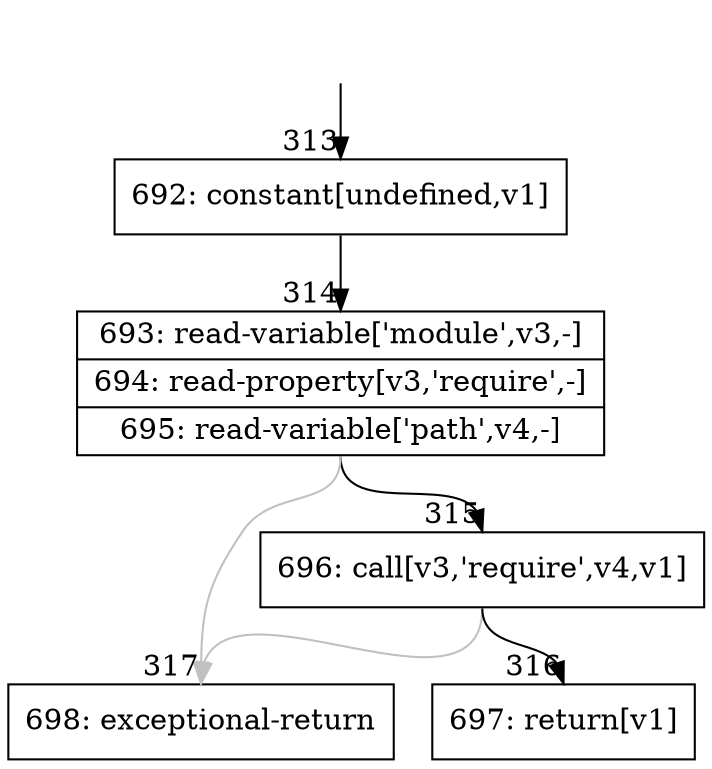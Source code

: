 digraph {
rankdir="TD"
BB_entry29[shape=none,label=""];
BB_entry29 -> BB313 [tailport=s, headport=n, headlabel="    313"]
BB313 [shape=record label="{692: constant[undefined,v1]}" ] 
BB313 -> BB314 [tailport=s, headport=n, headlabel="      314"]
BB314 [shape=record label="{693: read-variable['module',v3,-]|694: read-property[v3,'require',-]|695: read-variable['path',v4,-]}" ] 
BB314 -> BB315 [tailport=s, headport=n, headlabel="      315"]
BB314 -> BB317 [tailport=s, headport=n, color=gray, headlabel="      317"]
BB315 [shape=record label="{696: call[v3,'require',v4,v1]}" ] 
BB315 -> BB316 [tailport=s, headport=n, headlabel="      316"]
BB315 -> BB317 [tailport=s, headport=n, color=gray]
BB316 [shape=record label="{697: return[v1]}" ] 
BB317 [shape=record label="{698: exceptional-return}" ] 
}
